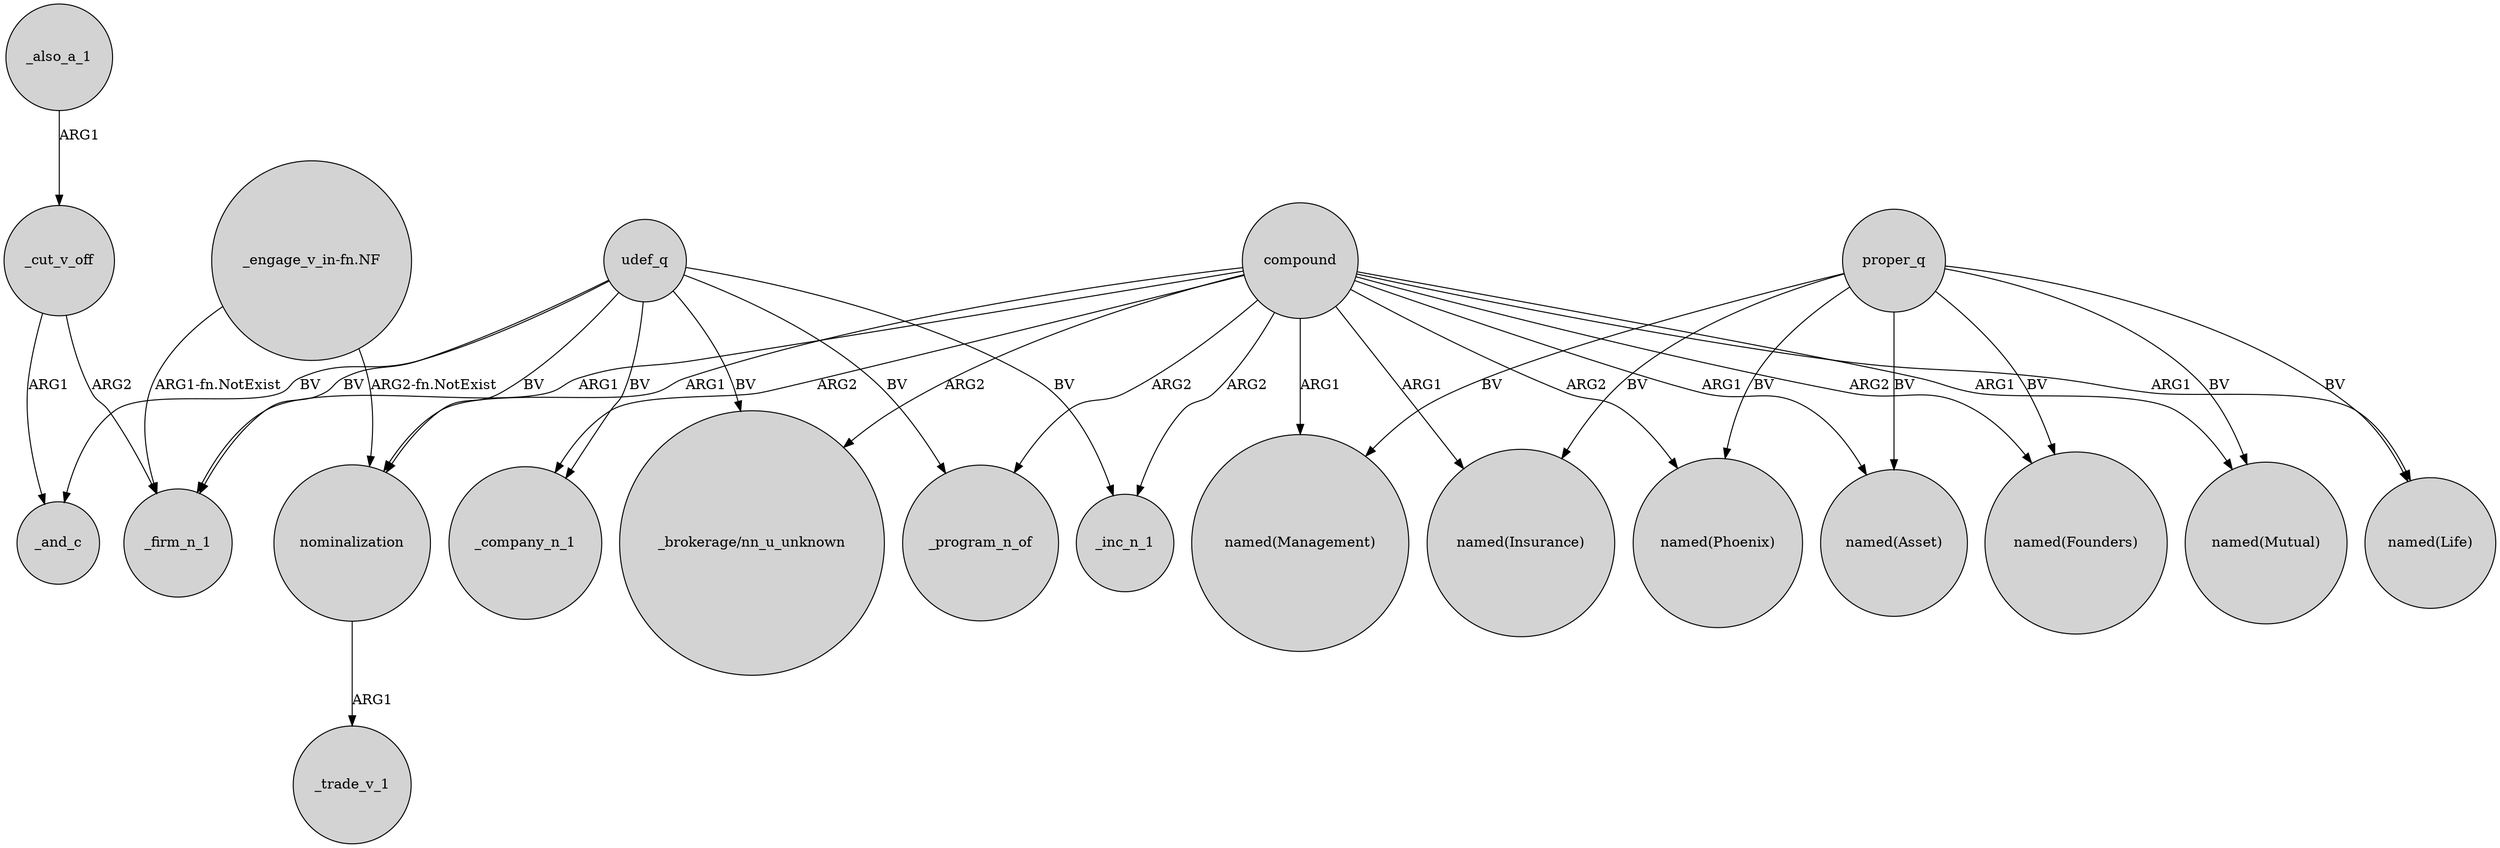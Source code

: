 digraph {
	node [shape=circle style=filled]
	compound -> _program_n_of [label=ARG2]
	udef_q -> _inc_n_1 [label=BV]
	compound -> "named(Founders)" [label=ARG2]
	"_engage_v_in-fn.NF" -> nominalization [label="ARG2-fn.NotExist"]
	compound -> _company_n_1 [label=ARG2]
	_also_a_1 -> _cut_v_off [label=ARG1]
	proper_q -> "named(Phoenix)" [label=BV]
	proper_q -> "named(Mutual)" [label=BV]
	_cut_v_off -> _firm_n_1 [label=ARG2]
	udef_q -> _firm_n_1 [label=BV]
	udef_q -> _program_n_of [label=BV]
	proper_q -> "named(Asset)" [label=BV]
	compound -> "_brokerage/nn_u_unknown" [label=ARG2]
	nominalization -> _trade_v_1 [label=ARG1]
	"_engage_v_in-fn.NF" -> _firm_n_1 [label="ARG1-fn.NotExist"]
	compound -> "named(Mutual)" [label=ARG1]
	udef_q -> "_brokerage/nn_u_unknown" [label=BV]
	proper_q -> "named(Founders)" [label=BV]
	_cut_v_off -> _and_c [label=ARG1]
	compound -> "named(Phoenix)" [label=ARG2]
	compound -> _firm_n_1 [label=ARG1]
	udef_q -> nominalization [label=BV]
	proper_q -> "named(Insurance)" [label=BV]
	proper_q -> "named(Life)" [label=BV]
	compound -> "named(Management)" [label=ARG1]
	compound -> "named(Insurance)" [label=ARG1]
	compound -> "named(Life)" [label=ARG1]
	udef_q -> _and_c [label=BV]
	compound -> nominalization [label=ARG1]
	compound -> _inc_n_1 [label=ARG2]
	udef_q -> _company_n_1 [label=BV]
	proper_q -> "named(Management)" [label=BV]
	compound -> "named(Asset)" [label=ARG1]
}
